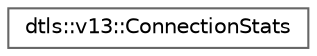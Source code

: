 digraph "Graphical Class Hierarchy"
{
 // LATEX_PDF_SIZE
  bgcolor="transparent";
  edge [fontname=Helvetica,fontsize=10,labelfontname=Helvetica,labelfontsize=10];
  node [fontname=Helvetica,fontsize=10,shape=box,height=0.2,width=0.4];
  rankdir="LR";
  Node0 [id="Node000000",label="dtls::v13::ConnectionStats",height=0.2,width=0.4,color="grey40", fillcolor="white", style="filled",URL="$structdtls_1_1v13_1_1ConnectionStats.html",tooltip="Connection statistics and metrics."];
}
